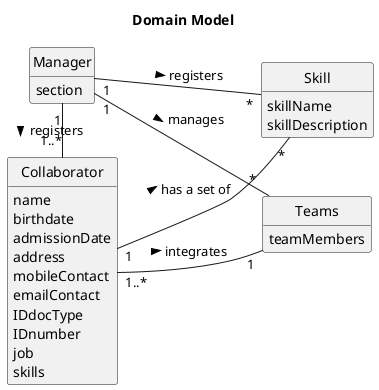 @startuml
skinparam monochrome true
skinparam packageStyle rectangle
skinparam shadowing false

left to right direction

skinparam classAttributeIconSize 0

hide circle
hide methods

title Domain Model

class Collaborator {
    name
    birthdate
    admissionDate
    address
    mobileContact
    emailContact
    IDdocType
    IDnumber
    job
    skills
}

class Manager {
    section
}

class Skill {
    skillName
    skillDescription
}

class Teams {
    teamMembers
}

Manager "1" --right "*" Skill: registers >
Manager "1" --right "1..*" Collaborator: registers >
Manager "1" -- "*" Teams: manages >

Collaborator "1" --down "*" Skill: has a set of >
Collaborator "1..*" --down "1" Teams: integrates >

@enduml